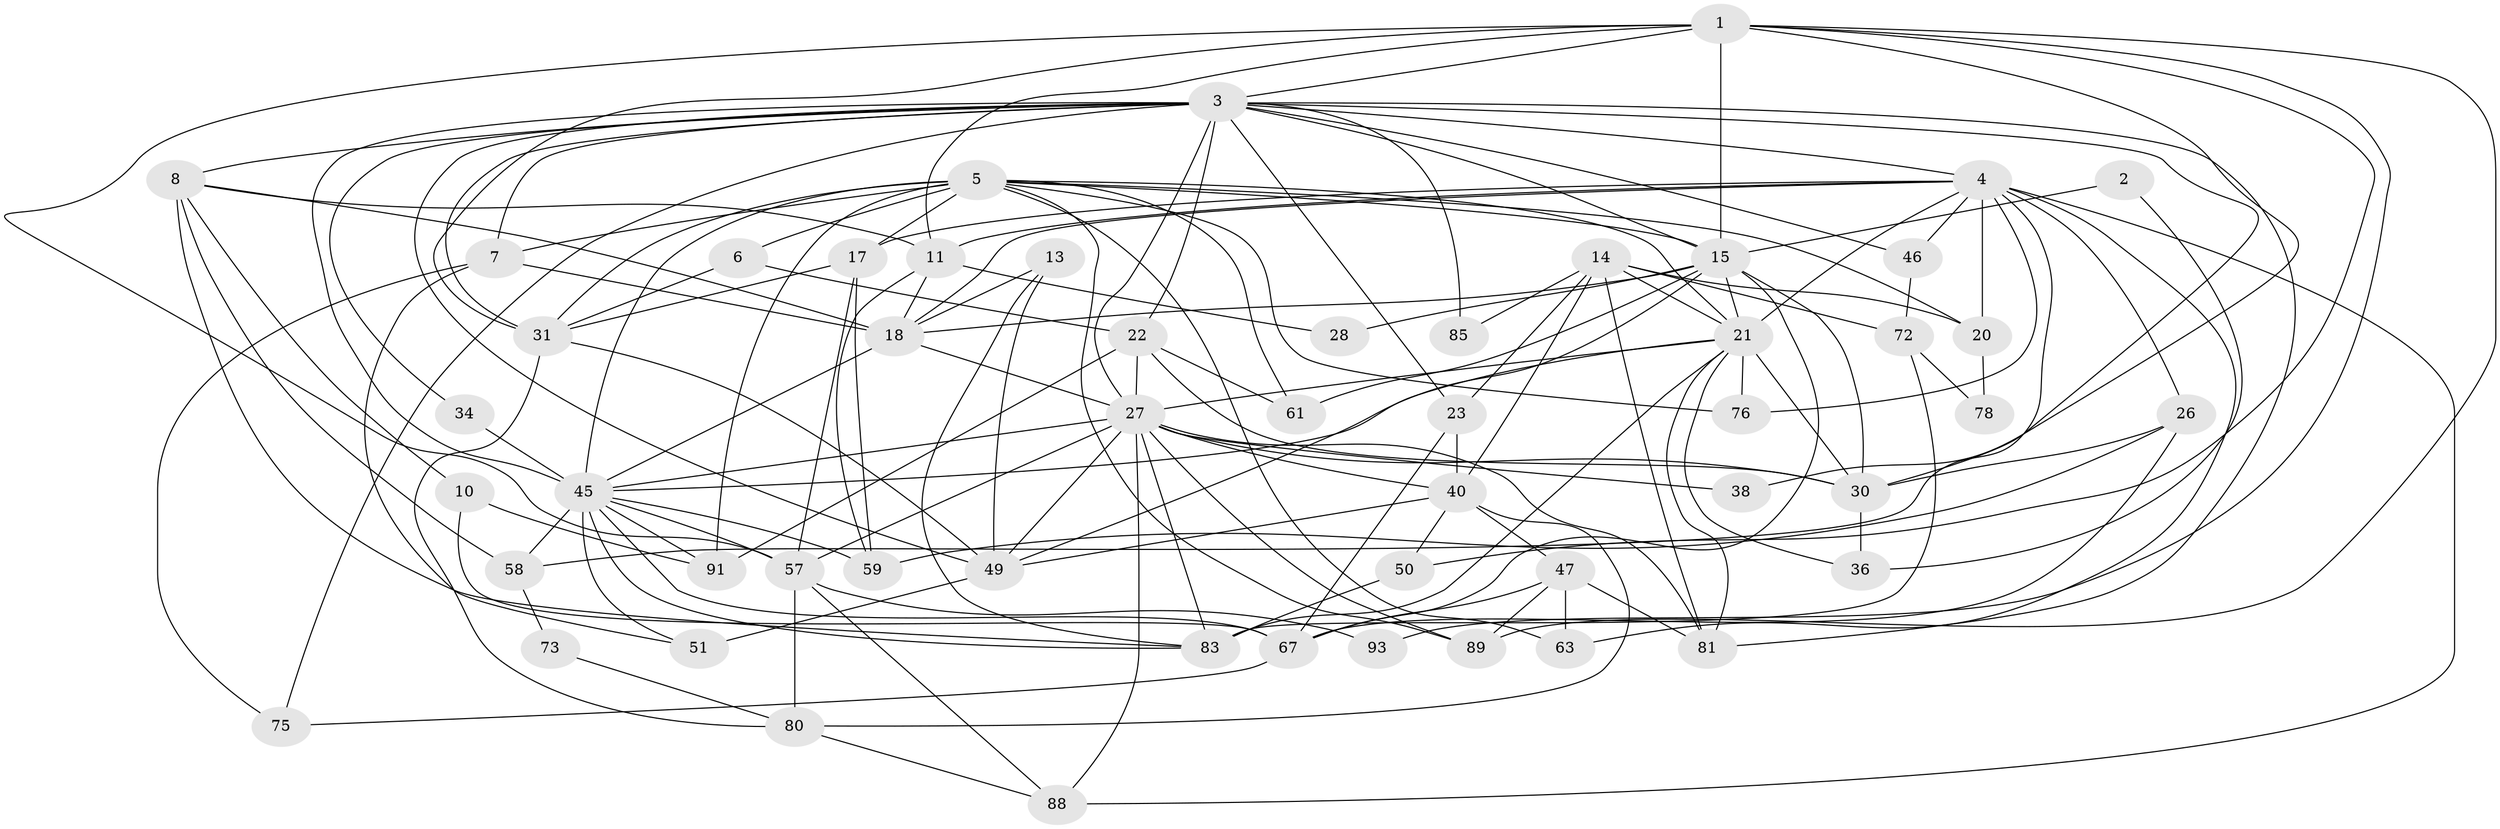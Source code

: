 // original degree distribution, {4: 0.2641509433962264, 2: 0.1320754716981132, 6: 0.09433962264150944, 5: 0.22641509433962265, 3: 0.25471698113207547, 7: 0.009433962264150943, 8: 0.018867924528301886}
// Generated by graph-tools (version 1.1) at 2025/15/03/09/25 04:15:02]
// undirected, 53 vertices, 146 edges
graph export_dot {
graph [start="1"]
  node [color=gray90,style=filled];
  1 [super="+29+82"];
  2;
  3 [super="+12+69+56+92"];
  4 [super="+66+41+9"];
  5 [super="+33+65"];
  6;
  7 [super="+105"];
  8 [super="+19"];
  10;
  11 [super="+79"];
  13;
  14 [super="+32"];
  15 [super="+25+16"];
  17 [super="+43"];
  18 [super="+77+53"];
  20 [super="+48"];
  21 [super="+86+71+90"];
  22 [super="+39"];
  23 [super="+35+60"];
  26 [super="+103"];
  27 [super="+52+44"];
  28;
  30 [super="+62"];
  31 [super="+94"];
  34;
  36;
  38;
  40 [super="+100"];
  45 [super="+96+68"];
  46;
  47 [super="+54"];
  49 [super="+55"];
  50;
  51 [super="+87"];
  57 [super="+106+64"];
  58;
  59;
  61;
  63;
  67 [super="+74"];
  72;
  73;
  75;
  76;
  78;
  80;
  81;
  83 [super="+101"];
  85;
  88;
  89;
  91;
  93;
  1 -- 89;
  1 -- 50;
  1 -- 38;
  1 -- 11;
  1 -- 93;
  1 -- 31;
  1 -- 15;
  1 -- 3;
  1 -- 57;
  2 -- 36;
  2 -- 15;
  3 -- 81;
  3 -- 7 [weight=2];
  3 -- 30;
  3 -- 75;
  3 -- 46;
  3 -- 49;
  3 -- 4;
  3 -- 27;
  3 -- 85;
  3 -- 34;
  3 -- 22;
  3 -- 23;
  3 -- 8;
  3 -- 31;
  3 -- 15;
  3 -- 45;
  4 -- 46 [weight=2];
  4 -- 76;
  4 -- 26 [weight=3];
  4 -- 20 [weight=2];
  4 -- 63;
  4 -- 17;
  4 -- 18;
  4 -- 88;
  4 -- 58;
  4 -- 11;
  4 -- 21;
  5 -- 6;
  5 -- 61;
  5 -- 76;
  5 -- 89;
  5 -- 91;
  5 -- 63;
  5 -- 31 [weight=2];
  5 -- 17;
  5 -- 20;
  5 -- 7;
  5 -- 15;
  5 -- 21;
  5 -- 45;
  6 -- 31;
  6 -- 22;
  7 -- 75;
  7 -- 18;
  7 -- 51;
  8 -- 10;
  8 -- 83;
  8 -- 18;
  8 -- 58;
  8 -- 11;
  10 -- 91;
  10 -- 67;
  11 -- 18;
  11 -- 59;
  11 -- 28;
  13 -- 49;
  13 -- 83;
  13 -- 18;
  14 -- 72 [weight=2];
  14 -- 23;
  14 -- 81;
  14 -- 20;
  14 -- 21;
  14 -- 85;
  14 -- 40;
  15 -- 61;
  15 -- 30;
  15 -- 28;
  15 -- 49;
  15 -- 18 [weight=2];
  15 -- 67;
  15 -- 21;
  17 -- 59;
  17 -- 57;
  17 -- 31;
  18 -- 45;
  18 -- 27;
  20 -- 78;
  21 -- 81;
  21 -- 83;
  21 -- 30 [weight=2];
  21 -- 36;
  21 -- 76;
  21 -- 27;
  21 -- 45 [weight=2];
  22 -- 30;
  22 -- 61;
  22 -- 27;
  22 -- 91;
  23 -- 40;
  23 -- 67;
  26 -- 67;
  26 -- 59;
  26 -- 30;
  27 -- 45;
  27 -- 30;
  27 -- 40;
  27 -- 49;
  27 -- 88;
  27 -- 89;
  27 -- 57;
  27 -- 83;
  27 -- 38;
  27 -- 81;
  30 -- 36;
  31 -- 80;
  31 -- 49;
  34 -- 45;
  40 -- 50;
  40 -- 80;
  40 -- 47;
  40 -- 49;
  45 -- 51;
  45 -- 59;
  45 -- 58;
  45 -- 91;
  45 -- 67;
  45 -- 83;
  45 -- 57;
  46 -- 72;
  47 -- 89;
  47 -- 63;
  47 -- 81;
  47 -- 67;
  49 -- 51 [weight=2];
  50 -- 83;
  57 -- 88;
  57 -- 93;
  57 -- 80;
  58 -- 73;
  67 -- 75;
  72 -- 83;
  72 -- 78;
  73 -- 80;
  80 -- 88;
}
